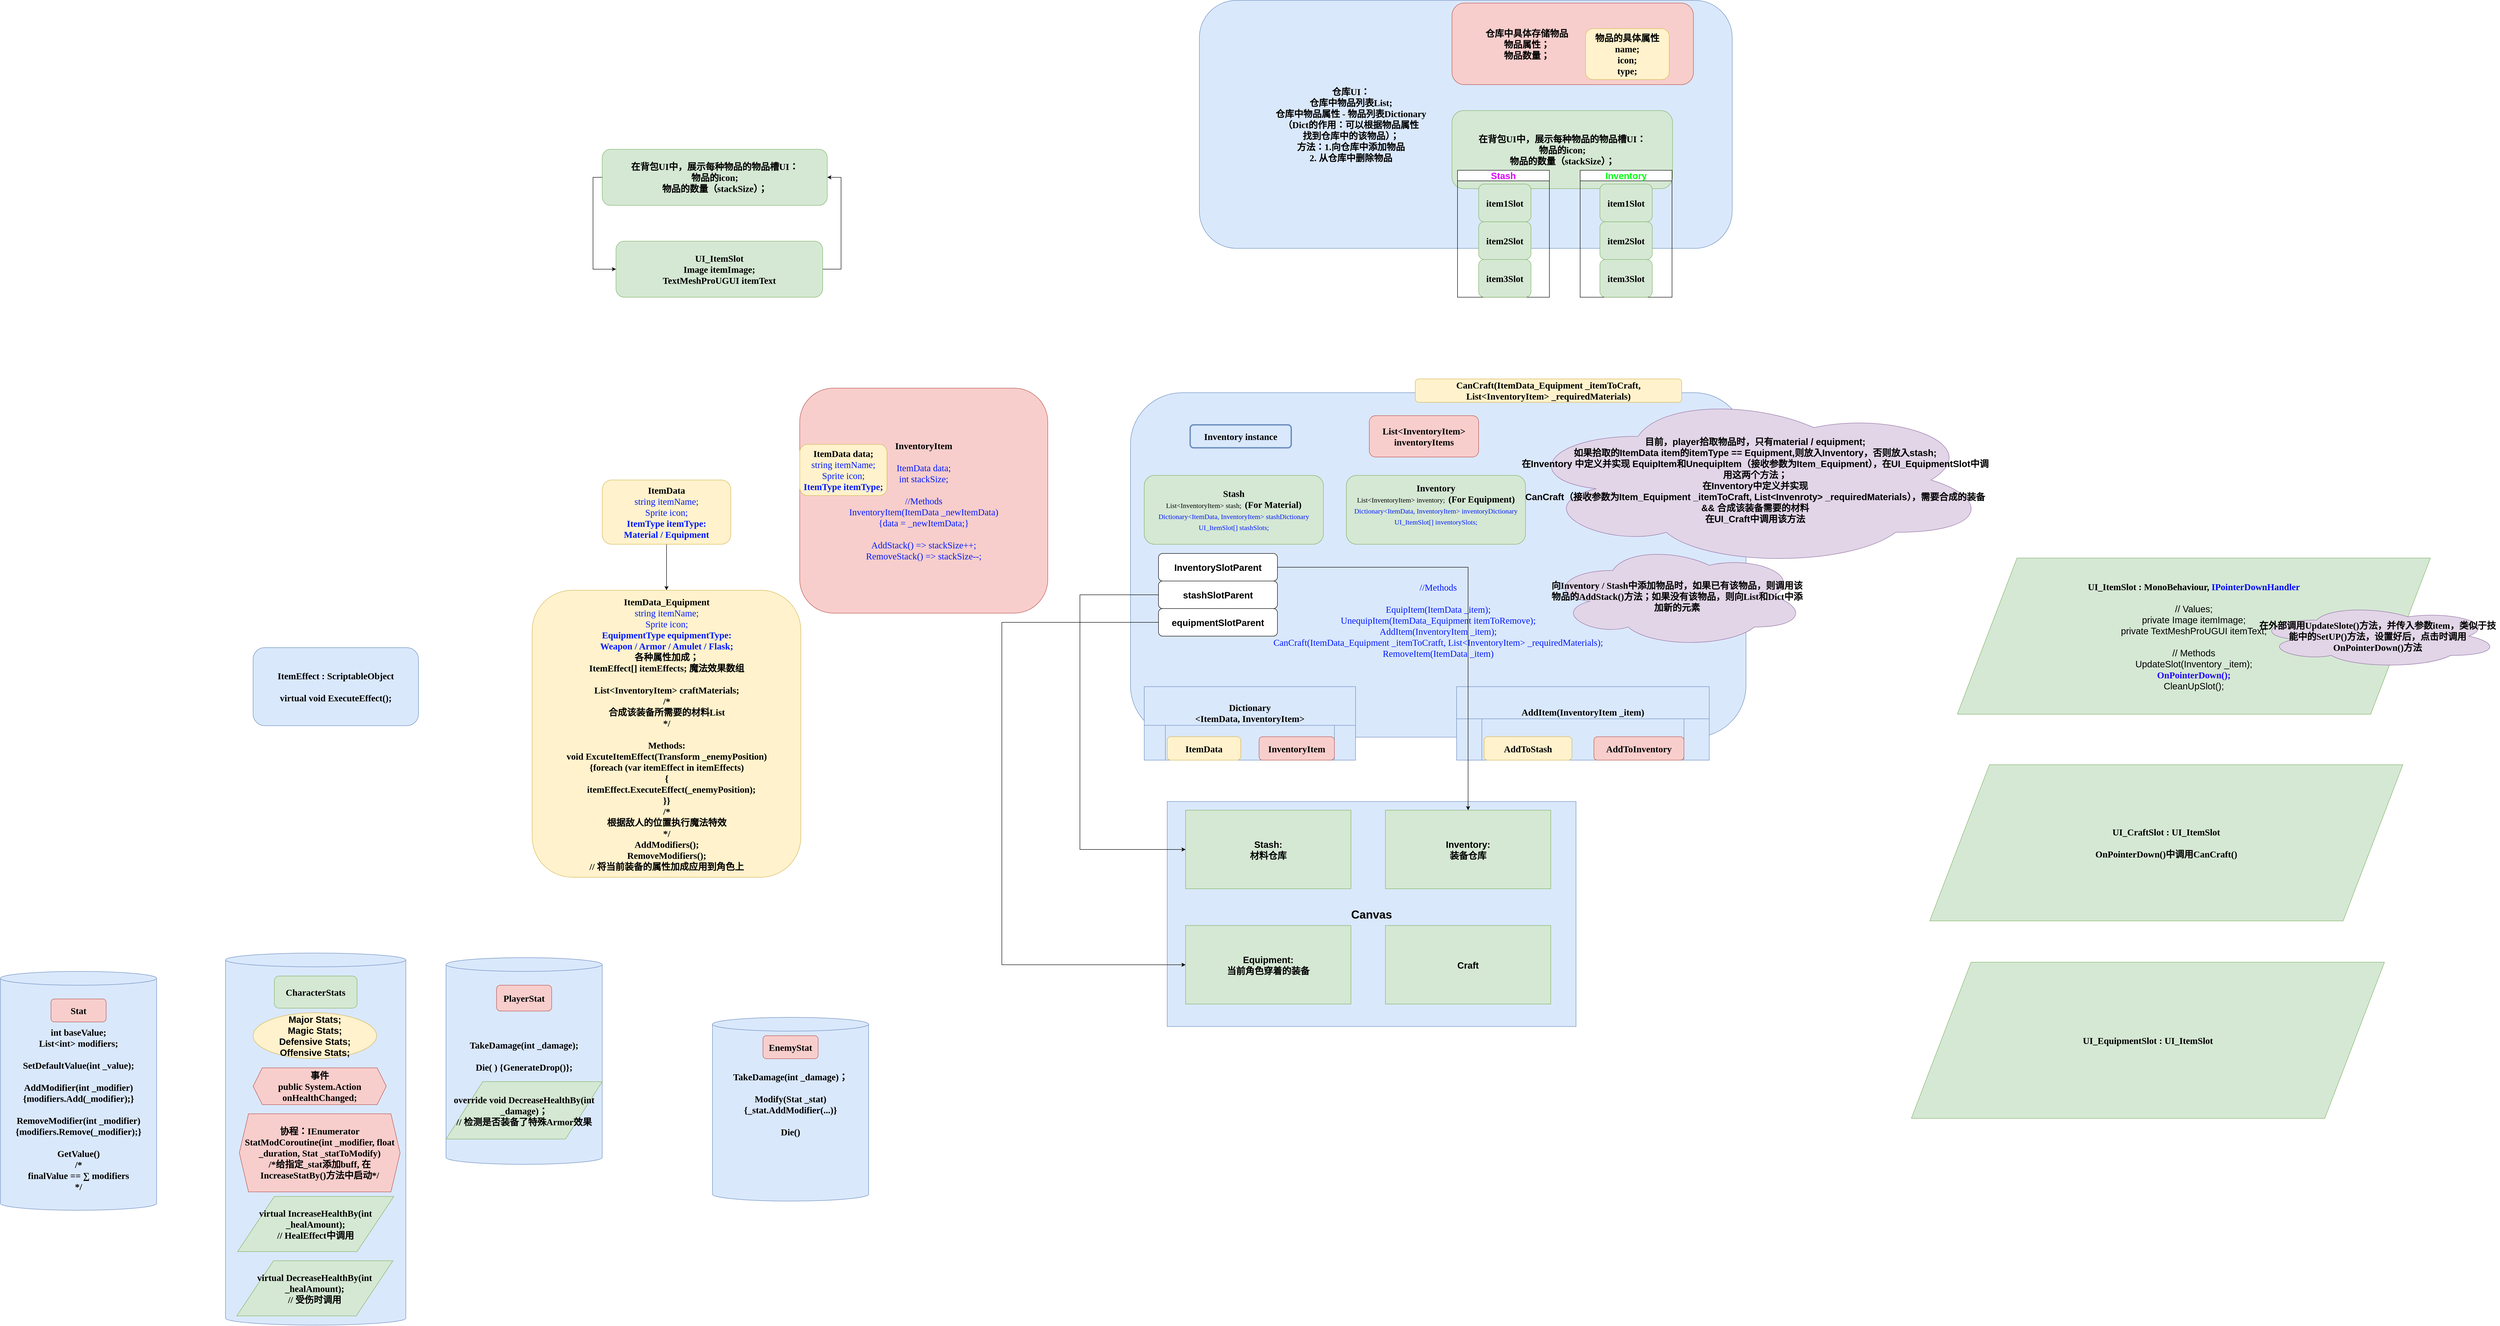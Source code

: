 <mxfile version="27.0.5">
  <diagram name="第 1 页" id="d9a0k_mFq8F035uaQbnA">
    <mxGraphModel dx="4110" dy="2723" grid="1" gridSize="10" guides="1" tooltips="1" connect="1" arrows="1" fold="1" page="1" pageScale="1" pageWidth="827" pageHeight="1169" math="0" shadow="0">
      <root>
        <mxCell id="0" />
        <mxCell id="1" parent="0" />
        <mxCell id="BGFAUAhON6pVx7UzGT0B-17" style="edgeStyle=orthogonalEdgeStyle;rounded=0;orthogonalLoop=1;jettySize=auto;html=1;exitX=0.5;exitY=1;exitDx=0;exitDy=0;" edge="1" parent="1" source="zPP25lYwPmgQLzwcbYbT-2" target="BGFAUAhON6pVx7UzGT0B-16">
          <mxGeometry relative="1" as="geometry" />
        </mxCell>
        <mxCell id="zPP25lYwPmgQLzwcbYbT-2" value="ItemData&lt;div&gt;&lt;span style=&quot;font-weight: normal;&quot;&gt;&lt;font style=&quot;color: rgb(0, 25, 255);&quot;&gt;string itemName;&lt;/font&gt;&lt;/span&gt;&lt;/div&gt;&lt;div&gt;&lt;span style=&quot;font-weight: normal;&quot;&gt;&lt;font style=&quot;color: rgb(0, 25, 255);&quot;&gt;Sprite icon;&lt;/font&gt;&lt;/span&gt;&lt;/div&gt;&lt;div&gt;&lt;font style=&quot;color: rgb(0, 25, 255);&quot;&gt;ItemType itemType:&lt;/font&gt;&lt;/div&gt;&lt;div&gt;&lt;font style=&quot;color: rgb(0, 25, 255);&quot;&gt;Material / Equipment&lt;/font&gt;&lt;/div&gt;" style="rounded=1;whiteSpace=wrap;html=1;fillColor=#fff2cc;strokeColor=#d6b656;fontSize=20;fontStyle=1;fontFamily=Comic Sans MS;" parent="1" vertex="1">
          <mxGeometry x="-90" y="220" width="280" height="140" as="geometry" />
        </mxCell>
        <mxCell id="zPP25lYwPmgQLzwcbYbT-7" value="" style="group;fontSize=12;" parent="1" vertex="1" connectable="0">
          <mxGeometry x="340" y="20" width="540" height="490" as="geometry" />
        </mxCell>
        <mxCell id="zPP25lYwPmgQLzwcbYbT-3" value="&lt;font&gt;InventoryItem&lt;/font&gt;&lt;div&gt;&lt;font&gt;&lt;br&gt;&lt;/font&gt;&lt;div&gt;&lt;span style=&quot;font-weight: normal;&quot;&gt;&lt;font style=&quot;color: rgb(0, 25, 255);&quot;&gt;ItemData data;&lt;/font&gt;&lt;/span&gt;&lt;/div&gt;&lt;div&gt;&lt;span style=&quot;font-weight: normal;&quot;&gt;&lt;font style=&quot;color: rgb(0, 25, 255);&quot;&gt;int stackSize;&lt;/font&gt;&lt;/span&gt;&lt;/div&gt;&lt;/div&gt;&lt;div&gt;&lt;span style=&quot;font-weight: normal;&quot;&gt;&lt;font style=&quot;color: rgb(0, 25, 255);&quot;&gt;&lt;br&gt;&lt;/font&gt;&lt;/span&gt;&lt;/div&gt;&lt;div&gt;&lt;span style=&quot;font-weight: normal;&quot;&gt;&lt;font style=&quot;color: rgb(0, 25, 255);&quot;&gt;//Methods&lt;/font&gt;&lt;/span&gt;&lt;/div&gt;&lt;div&gt;&lt;span style=&quot;font-weight: normal;&quot;&gt;&lt;font style=&quot;color: rgb(0, 25, 255);&quot;&gt;InventoryItem(ItemData _newItemData)&lt;/font&gt;&lt;/span&gt;&lt;/div&gt;&lt;div&gt;&lt;span style=&quot;font-weight: normal;&quot;&gt;&lt;font style=&quot;color: rgb(0, 25, 255);&quot;&gt;{data = _newItemData;}&lt;/font&gt;&lt;/span&gt;&lt;/div&gt;&lt;div&gt;&lt;span style=&quot;font-weight: normal;&quot;&gt;&lt;font style=&quot;color: rgb(0, 25, 255);&quot;&gt;&lt;br&gt;&lt;/font&gt;&lt;/span&gt;&lt;/div&gt;&lt;div&gt;&lt;font&gt;&lt;span style=&quot;font-weight: normal;&quot;&gt;&lt;font style=&quot;color: rgb(0, 25, 255);&quot;&gt;AddStack() =&amp;gt;&amp;nbsp;&lt;/font&gt;&lt;/span&gt;&lt;span style=&quot;color: rgb(0, 25, 255); font-weight: 400; background-color: transparent;&quot;&gt;stackSize++;&lt;/span&gt;&lt;/font&gt;&lt;/div&gt;&lt;div&gt;&lt;font&gt;&lt;span style=&quot;font-weight: normal;&quot;&gt;&lt;font style=&quot;color: rgb(0, 25, 255);&quot;&gt;RemoveStack() =&amp;gt;&amp;nbsp;&lt;/font&gt;&lt;/span&gt;&lt;span style=&quot;background-color: transparent; font-weight: 400;&quot;&gt;&lt;font color=&quot;#0019ff&quot;&gt;stackSize--;&lt;/font&gt;&lt;/span&gt;&lt;/font&gt;&lt;/div&gt;" style="rounded=1;whiteSpace=wrap;html=1;fillColor=#f8cecc;strokeColor=#b85450;fontSize=20;fontStyle=1;fontFamily=Comic Sans MS;" parent="zPP25lYwPmgQLzwcbYbT-7" vertex="1">
          <mxGeometry width="540" height="490.0" as="geometry" />
        </mxCell>
        <mxCell id="zPP25lYwPmgQLzwcbYbT-4" value="ItemData data;&lt;div&gt;&lt;span style=&quot;font-weight: normal;&quot;&gt;&lt;font style=&quot;color: rgb(0, 25, 255);&quot;&gt;string itemName;&lt;/font&gt;&lt;/span&gt;&lt;/div&gt;&lt;div&gt;&lt;span style=&quot;font-weight: normal;&quot;&gt;&lt;font style=&quot;color: rgb(0, 25, 255);&quot;&gt;Sprite icon;&lt;/font&gt;&lt;/span&gt;&lt;/div&gt;&lt;div&gt;&lt;span style=&quot;color: rgb(0, 25, 255);&quot;&gt;&lt;font&gt;ItemType itemType;&lt;/font&gt;&lt;/span&gt;&lt;span style=&quot;font-weight: normal;&quot;&gt;&lt;font style=&quot;color: rgb(0, 25, 255);&quot;&gt;&lt;/font&gt;&lt;/span&gt;&lt;/div&gt;" style="rounded=1;whiteSpace=wrap;html=1;fillColor=#fff2cc;strokeColor=#d6b656;fontSize=20;fontStyle=1;fontFamily=Comic Sans MS;" parent="zPP25lYwPmgQLzwcbYbT-7" vertex="1">
          <mxGeometry y="122.5" width="190" height="111.364" as="geometry" />
        </mxCell>
        <mxCell id="zPP25lYwPmgQLzwcbYbT-27" value="" style="group;fontSize=20;" parent="1" vertex="1" connectable="0">
          <mxGeometry x="1210" y="-824.24" width="1160" height="646.36" as="geometry" />
        </mxCell>
        <mxCell id="zPP25lYwPmgQLzwcbYbT-24" value="仓库UI：&lt;div&gt;仓库中物品列表List;&lt;/div&gt;&lt;div&gt;仓库中物品属性 - 物品列表Dictionary&lt;br&gt;（Dict的作用：可以根据物品属性&lt;br&gt;找到仓库中的该物品）；&lt;/div&gt;&lt;div&gt;方法：1.向仓库中添加物品&lt;/div&gt;&lt;div&gt;2. 从仓库中删除物品&lt;/div&gt;" style="rounded=1;whiteSpace=wrap;html=1;fillColor=#dae8fc;strokeColor=#6c8ebf;fontSize=20;fontStyle=1;fontFamily=Comic Sans MS;labelPosition=center;verticalLabelPosition=middle;align=center;verticalAlign=middle;spacingLeft=-500;" parent="zPP25lYwPmgQLzwcbYbT-27" vertex="1">
          <mxGeometry width="1160" height="540" as="geometry" />
        </mxCell>
        <mxCell id="zPP25lYwPmgQLzwcbYbT-28" value="" style="group" parent="zPP25lYwPmgQLzwcbYbT-27" vertex="1" connectable="0">
          <mxGeometry x="550" y="6" width="525.56" height="177.53" as="geometry" />
        </mxCell>
        <mxCell id="zPP25lYwPmgQLzwcbYbT-25" value="仓库中具体存储物品&lt;div&gt;物品属性；&lt;/div&gt;&lt;div&gt;物品数量；&lt;/div&gt;" style="rounded=1;whiteSpace=wrap;html=1;fillColor=#f8cecc;strokeColor=#b85450;fontSize=20;fontStyle=1;fontFamily=Comic Sans MS;container=0;labelPosition=center;verticalLabelPosition=middle;align=center;verticalAlign=middle;spacingLeft=-200;" parent="zPP25lYwPmgQLzwcbYbT-28" vertex="1">
          <mxGeometry width="525.56" height="177.53" as="geometry" />
        </mxCell>
        <mxCell id="zPP25lYwPmgQLzwcbYbT-26" value="物品的具体属性&lt;div&gt;name;&lt;/div&gt;&lt;div&gt;icon;&lt;/div&gt;&lt;div&gt;type;&lt;/div&gt;" style="rounded=1;whiteSpace=wrap;html=1;fillColor=#fff2cc;strokeColor=#d6b656;fontSize=20;fontStyle=1;fontFamily=Comic Sans MS;labelPosition=center;verticalLabelPosition=middle;align=center;verticalAlign=middle;" parent="zPP25lYwPmgQLzwcbYbT-28" vertex="1">
          <mxGeometry x="290.491" y="55.478" width="182.513" height="110.956" as="geometry" />
        </mxCell>
        <mxCell id="zPP25lYwPmgQLzwcbYbT-37" value="在背包UI中，展示每种物品的物品槽UI：&lt;div&gt;物品的icon;&lt;/div&gt;&lt;div&gt;物品的数量（stackSize）；&lt;/div&gt;" style="rounded=1;whiteSpace=wrap;html=1;fillColor=#d5e8d4;strokeColor=#82b366;fontSize=20;fontStyle=1;fontFamily=Comic Sans MS;labelPosition=center;verticalLabelPosition=middle;align=center;verticalAlign=middle;" parent="zPP25lYwPmgQLzwcbYbT-27" vertex="1">
          <mxGeometry x="550" y="240" width="480" height="170" as="geometry" />
        </mxCell>
        <mxCell id="zPP25lYwPmgQLzwcbYbT-48" value="Stash" style="swimlane;whiteSpace=wrap;html=1;fontSize=20;fontColor=#DD06FF;" parent="zPP25lYwPmgQLzwcbYbT-27" vertex="1">
          <mxGeometry x="562" y="370" width="200" height="276.36" as="geometry" />
        </mxCell>
        <mxCell id="zPP25lYwPmgQLzwcbYbT-40" value="item1Slot" style="rounded=1;whiteSpace=wrap;html=1;fillColor=#d5e8d4;strokeColor=#82b366;fontSize=20;fontStyle=1;fontFamily=Comic Sans MS;labelPosition=center;verticalLabelPosition=middle;align=center;verticalAlign=middle;" parent="zPP25lYwPmgQLzwcbYbT-27" vertex="1">
          <mxGeometry x="608" y="400" width="114" height="82.12" as="geometry" />
        </mxCell>
        <mxCell id="zPP25lYwPmgQLzwcbYbT-41" value="item2Slot" style="rounded=1;whiteSpace=wrap;html=1;fillColor=#d5e8d4;strokeColor=#82b366;fontSize=20;fontStyle=1;fontFamily=Comic Sans MS;labelPosition=center;verticalLabelPosition=middle;align=center;verticalAlign=middle;" parent="zPP25lYwPmgQLzwcbYbT-27" vertex="1">
          <mxGeometry x="608" y="482.12" width="114" height="82.12" as="geometry" />
        </mxCell>
        <mxCell id="zPP25lYwPmgQLzwcbYbT-42" value="item3Slot" style="rounded=1;whiteSpace=wrap;html=1;fillColor=#d5e8d4;strokeColor=#82b366;fontSize=20;fontStyle=1;fontFamily=Comic Sans MS;labelPosition=center;verticalLabelPosition=middle;align=center;verticalAlign=middle;" parent="zPP25lYwPmgQLzwcbYbT-27" vertex="1">
          <mxGeometry x="608" y="564.24" width="114" height="82.12" as="geometry" />
        </mxCell>
        <mxCell id="zPP25lYwPmgQLzwcbYbT-49" value="Inventory" style="swimlane;whiteSpace=wrap;html=1;fontSize=20;fontColor=#01FF12;" parent="zPP25lYwPmgQLzwcbYbT-27" vertex="1">
          <mxGeometry x="829" y="370" width="200" height="276.36" as="geometry" />
        </mxCell>
        <mxCell id="zPP25lYwPmgQLzwcbYbT-46" value="item1Slot" style="rounded=1;whiteSpace=wrap;html=1;fillColor=#d5e8d4;strokeColor=#82b366;fontSize=20;fontStyle=1;fontFamily=Comic Sans MS;labelPosition=center;verticalLabelPosition=middle;align=center;verticalAlign=middle;" parent="zPP25lYwPmgQLzwcbYbT-49" vertex="1">
          <mxGeometry x="43" y="30" width="114" height="82.12" as="geometry" />
        </mxCell>
        <mxCell id="zPP25lYwPmgQLzwcbYbT-45" value="item2Slot" style="rounded=1;whiteSpace=wrap;html=1;fillColor=#d5e8d4;strokeColor=#82b366;fontSize=20;fontStyle=1;fontFamily=Comic Sans MS;labelPosition=center;verticalLabelPosition=middle;align=center;verticalAlign=middle;" parent="zPP25lYwPmgQLzwcbYbT-49" vertex="1">
          <mxGeometry x="43" y="112.12" width="114" height="82.12" as="geometry" />
        </mxCell>
        <mxCell id="zPP25lYwPmgQLzwcbYbT-44" value="item3Slot" style="rounded=1;whiteSpace=wrap;html=1;fillColor=#d5e8d4;strokeColor=#82b366;fontSize=20;fontStyle=1;fontFamily=Comic Sans MS;labelPosition=center;verticalLabelPosition=middle;align=center;verticalAlign=middle;" parent="zPP25lYwPmgQLzwcbYbT-49" vertex="1">
          <mxGeometry x="43" y="194.24" width="114" height="82.12" as="geometry" />
        </mxCell>
        <mxCell id="zPP25lYwPmgQLzwcbYbT-36" value="" style="group" parent="1" vertex="1" connectable="0">
          <mxGeometry x="-90" y="-500" width="520" height="322.12" as="geometry" />
        </mxCell>
        <mxCell id="zPP25lYwPmgQLzwcbYbT-35" style="edgeStyle=orthogonalEdgeStyle;rounded=0;orthogonalLoop=1;jettySize=auto;html=1;entryX=1;entryY=0.5;entryDx=0;entryDy=0;" parent="zPP25lYwPmgQLzwcbYbT-36" source="zPP25lYwPmgQLzwcbYbT-29" target="zPP25lYwPmgQLzwcbYbT-30" edge="1">
          <mxGeometry relative="1" as="geometry">
            <Array as="points">
              <mxPoint x="520" y="261" />
              <mxPoint x="520" y="61" />
            </Array>
          </mxGeometry>
        </mxCell>
        <mxCell id="zPP25lYwPmgQLzwcbYbT-29" value="UI_ItemSlot&lt;div&gt;Image itemImage;&lt;/div&gt;&lt;div&gt;TextMeshProUGUI itemText&lt;/div&gt;" style="rounded=1;whiteSpace=wrap;html=1;fillColor=#d5e8d4;strokeColor=#82b366;fontSize=20;fontStyle=1;fontFamily=Comic Sans MS;labelPosition=center;verticalLabelPosition=middle;align=center;verticalAlign=middle;" parent="zPP25lYwPmgQLzwcbYbT-36" vertex="1">
          <mxGeometry x="30" y="200" width="450" height="122.12" as="geometry" />
        </mxCell>
        <mxCell id="zPP25lYwPmgQLzwcbYbT-30" value="在背包UI中，展示每种物品的物品槽UI：&lt;div&gt;物品的icon;&lt;/div&gt;&lt;div&gt;物品的数量（stackSize）；&lt;/div&gt;" style="rounded=1;whiteSpace=wrap;html=1;fillColor=#d5e8d4;strokeColor=#82b366;fontSize=20;fontStyle=1;fontFamily=Comic Sans MS;labelPosition=center;verticalLabelPosition=middle;align=center;verticalAlign=middle;" parent="zPP25lYwPmgQLzwcbYbT-36" vertex="1">
          <mxGeometry width="490" height="122.12" as="geometry" />
        </mxCell>
        <mxCell id="zPP25lYwPmgQLzwcbYbT-31" style="edgeStyle=orthogonalEdgeStyle;rounded=0;orthogonalLoop=1;jettySize=auto;html=1;entryX=0;entryY=0.5;entryDx=0;entryDy=0;exitX=0;exitY=0.5;exitDx=0;exitDy=0;" parent="zPP25lYwPmgQLzwcbYbT-36" source="zPP25lYwPmgQLzwcbYbT-30" target="zPP25lYwPmgQLzwcbYbT-29" edge="1">
          <mxGeometry relative="1" as="geometry" />
        </mxCell>
        <mxCell id="zPP25lYwPmgQLzwcbYbT-50" value="" style="group" parent="1" vertex="1" connectable="0">
          <mxGeometry x="1060" y="20" width="1940" height="800" as="geometry" />
        </mxCell>
        <mxCell id="zPP25lYwPmgQLzwcbYbT-6" value="&lt;div&gt;&lt;font&gt;&lt;br&gt;&lt;/font&gt;&lt;/div&gt;&lt;div&gt;&lt;font&gt;&lt;br&gt;&lt;/font&gt;&lt;/div&gt;&lt;div&gt;&lt;font&gt;&lt;br&gt;&lt;/font&gt;&lt;/div&gt;&lt;div&gt;&lt;font&gt;&lt;br&gt;&lt;/font&gt;&lt;/div&gt;&lt;div&gt;&lt;font&gt;&lt;br&gt;&lt;/font&gt;&lt;/div&gt;&lt;div&gt;&lt;font&gt;&lt;br&gt;&lt;/font&gt;&lt;/div&gt;&lt;div&gt;&lt;font&gt;&lt;br&gt;&lt;/font&gt;&lt;/div&gt;&lt;div&gt;&lt;font&gt;&lt;br&gt;&lt;/font&gt;&lt;/div&gt;&lt;div&gt;&lt;font&gt;&lt;br&gt;&lt;/font&gt;&lt;/div&gt;&lt;div&gt;&lt;font&gt;&lt;br&gt;&lt;/font&gt;&lt;/div&gt;&lt;div&gt;&lt;span style=&quot;font-weight: normal;&quot;&gt;&lt;font style=&quot;color: rgb(0, 25, 255);&quot;&gt;//Methods&lt;/font&gt;&lt;/span&gt;&lt;/div&gt;&lt;div&gt;&lt;br&gt;&lt;/div&gt;&lt;div&gt;&lt;font&gt;&lt;font color=&quot;#0019ff&quot;&gt;&lt;span style=&quot;font-weight: 400;&quot;&gt;EquipItem(&lt;/span&gt;&lt;/font&gt;&lt;span style=&quot;background-color: transparent; font-weight: 400;&quot;&gt;&lt;font color=&quot;#0019ff&quot;&gt;ItemData _item&lt;/font&gt;&lt;/span&gt;&lt;span style=&quot;font-weight: 400; color: light-dark(rgb(0, 25, 255), rgb(175, 196, 255)); background-color: transparent;&quot;&gt;);&lt;/span&gt;&lt;/font&gt;&lt;/div&gt;&lt;div&gt;&lt;span style=&quot;background-color: transparent;&quot;&gt;&lt;font color=&quot;#0019ff&quot;&gt;&lt;span style=&quot;font-weight: 400;&quot;&gt;UnequipItem(ItemData_Equipment itemToRemove);&lt;/span&gt;&lt;/font&gt;&lt;/span&gt;&lt;/div&gt;&lt;div&gt;&lt;span style=&quot;background-color: transparent;&quot;&gt;&lt;font color=&quot;#0019ff&quot;&gt;&lt;span style=&quot;font-weight: 400;&quot;&gt;AddItem(InventoryItem _item);&lt;/span&gt;&lt;/font&gt;&lt;/span&gt;&lt;/div&gt;&lt;div&gt;&lt;span style=&quot;background-color: transparent;&quot;&gt;&lt;font color=&quot;#0019ff&quot;&gt;&lt;span style=&quot;font-weight: 400;&quot;&gt;CanCraft(ItemData_Equipment _itemToCratft, List&amp;lt;InventoryItem&amp;gt; _requiredMaterials);&lt;/span&gt;&lt;/font&gt;&lt;/span&gt;&lt;/div&gt;&lt;div&gt;&lt;span style=&quot;background-color: transparent;&quot;&gt;&lt;font color=&quot;#0019ff&quot;&gt;&lt;span style=&quot;font-weight: 400;&quot;&gt;RemoveItem(ItemData _item)&lt;/span&gt;&lt;/font&gt;&lt;/span&gt;&lt;/div&gt;" style="rounded=1;whiteSpace=wrap;html=1;fillColor=#dae8fc;strokeColor=#6c8ebf;fontSize=20;fontStyle=1;fontFamily=Comic Sans MS;" parent="zPP25lYwPmgQLzwcbYbT-50" vertex="1">
          <mxGeometry y="10" width="1340" height="750" as="geometry" />
        </mxCell>
        <mxCell id="zPP25lYwPmgQLzwcbYbT-8" value="Inventory instance" style="rounded=1;whiteSpace=wrap;html=1;fillColor=#dae8fc;strokeColor=#6c8ebf;fontSize=20;fontStyle=1;fontFamily=Comic Sans MS;strokeWidth=3;" parent="zPP25lYwPmgQLzwcbYbT-50" vertex="1">
          <mxGeometry x="130" y="80" width="220" height="50" as="geometry" />
        </mxCell>
        <mxCell id="zPP25lYwPmgQLzwcbYbT-23" value="List&amp;lt;InventoryItem&amp;gt; inventoryItems" style="rounded=1;whiteSpace=wrap;html=1;fillColor=#f8cecc;strokeColor=#b85450;fontSize=20;fontStyle=1;fontFamily=Comic Sans MS;container=0;" parent="zPP25lYwPmgQLzwcbYbT-50" vertex="1">
          <mxGeometry x="520" y="60" width="238" height="90" as="geometry" />
        </mxCell>
        <mxCell id="zPP25lYwPmgQLzwcbYbT-39" value="" style="group" parent="zPP25lYwPmgQLzwcbYbT-50" vertex="1" connectable="0">
          <mxGeometry x="30" y="650" width="460" height="160" as="geometry" />
        </mxCell>
        <mxCell id="zPP25lYwPmgQLzwcbYbT-18" value="" style="group;fillColor=#dae8fc;strokeColor=#6c8ebf;container=0;" parent="zPP25lYwPmgQLzwcbYbT-39" vertex="1" connectable="0">
          <mxGeometry width="460" height="160" as="geometry" />
        </mxCell>
        <mxCell id="zPP25lYwPmgQLzwcbYbT-9" value="Dictionary&lt;div&gt;&amp;lt;ItemData, InventoryItem&amp;gt;&lt;/div&gt;" style="shape=process;whiteSpace=wrap;html=1;backgroundOutline=1;fontStyle=1;fontSize=20;fontFamily=Comic Sans MS;labelPosition=center;verticalLabelPosition=top;align=center;verticalAlign=bottom;container=0;fillColor=#dae8fc;strokeColor=#6c8ebf;" parent="zPP25lYwPmgQLzwcbYbT-39" vertex="1">
          <mxGeometry y="84.211" width="460" height="75.789" as="geometry" />
        </mxCell>
        <mxCell id="zPP25lYwPmgQLzwcbYbT-13" value="ItemData" style="rounded=1;whiteSpace=wrap;html=1;fillColor=#fff2cc;strokeColor=#d6b656;fontSize=20;fontStyle=1;fontFamily=Comic Sans MS;container=0;" parent="zPP25lYwPmgQLzwcbYbT-39" vertex="1">
          <mxGeometry x="50" y="109.091" width="160" height="50.909" as="geometry" />
        </mxCell>
        <mxCell id="zPP25lYwPmgQLzwcbYbT-16" value="InventoryItem" style="rounded=1;whiteSpace=wrap;html=1;fillColor=#f8cecc;strokeColor=#b85450;fontSize=20;fontStyle=1;fontFamily=Comic Sans MS;container=0;" parent="zPP25lYwPmgQLzwcbYbT-39" vertex="1">
          <mxGeometry x="250" y="109.091" width="164" height="50.909" as="geometry" />
        </mxCell>
        <mxCell id="zPP25lYwPmgQLzwcbYbT-52" value="&lt;div&gt;&lt;div&gt;Stash&lt;/div&gt;&lt;div&gt;&lt;div&gt;&lt;div&gt;&lt;span style=&quot;font-size: 15px; font-weight: 400;&quot;&gt;List&amp;lt;InventoryItem&amp;gt; stash;&amp;nbsp;&lt;/span&gt;&lt;span style=&quot;font-size: 15px;&quot;&gt;&amp;nbsp;&lt;/span&gt;&lt;font&gt;(For Material)&lt;/font&gt;&lt;/div&gt;&lt;div&gt;&lt;span style=&quot;font-weight: normal;&quot;&gt;&lt;font style=&quot;font-size: 15px; color: rgb(0, 25, 255);&quot;&gt;Dictionary&amp;lt;ItemData, InventoryItem&amp;gt; stashDictionary&lt;/font&gt;&lt;/span&gt;&lt;/div&gt;&lt;/div&gt;&lt;div&gt;&lt;font style=&quot;color: rgb(0, 25, 255);&quot;&gt;&lt;span style=&quot;font-size: 15px; font-weight: 400;&quot;&gt;UI_ItemSlot[] stashSlots;&lt;/span&gt;&lt;/font&gt;&lt;/div&gt;&lt;/div&gt;&lt;/div&gt;" style="rounded=1;whiteSpace=wrap;html=1;fillColor=#d5e8d4;strokeColor=#82b366;fontSize=20;fontStyle=1;fontFamily=Comic Sans MS;labelPosition=center;verticalLabelPosition=middle;align=center;verticalAlign=middle;" parent="zPP25lYwPmgQLzwcbYbT-50" vertex="1">
          <mxGeometry x="30" y="190" width="390" height="150" as="geometry" />
        </mxCell>
        <mxCell id="zPP25lYwPmgQLzwcbYbT-51" value="Inventory&lt;div&gt;&lt;div&gt;&lt;font&gt;&lt;span style=&quot;font-size: 15px; font-weight: 400;&quot;&gt;List&amp;lt;InventoryItem&amp;gt; inventory;&amp;nbsp;&lt;/span&gt;&lt;span style=&quot;font-size: 15px;&quot;&gt;&amp;nbsp;&lt;/span&gt;&lt;font&gt;(For Equipment)&lt;/font&gt;&lt;/font&gt;&lt;/div&gt;&lt;div&gt;&lt;span style=&quot;font-weight: normal;&quot;&gt;&lt;font style=&quot;font-size: 15px; color: rgb(0, 25, 255);&quot;&gt;Dictionary&amp;lt;ItemData, InventoryItem&amp;gt; inventoryDictionary&lt;/font&gt;&lt;/span&gt;&lt;/div&gt;&lt;/div&gt;&lt;div&gt;&lt;font style=&quot;color: rgb(0, 25, 255);&quot;&gt;&lt;font&gt;&lt;span style=&quot;font-size: 15px; font-weight: 400;&quot;&gt;UI_ItemSlot[] inventorySlots;&lt;/span&gt;&lt;/font&gt;&lt;/font&gt;&lt;/div&gt;&lt;div&gt;&lt;br&gt;&lt;/div&gt;" style="rounded=1;whiteSpace=wrap;html=1;fillColor=#d5e8d4;strokeColor=#82b366;fontSize=20;fontStyle=1;fontFamily=Comic Sans MS;labelPosition=center;verticalLabelPosition=middle;align=center;verticalAlign=middle;" parent="zPP25lYwPmgQLzwcbYbT-50" vertex="1">
          <mxGeometry x="470" y="190" width="390" height="150" as="geometry" />
        </mxCell>
        <mxCell id="zPP25lYwPmgQLzwcbYbT-71" value="" style="group;spacingTop=20;" parent="zPP25lYwPmgQLzwcbYbT-50" vertex="1" connectable="0">
          <mxGeometry x="710" y="650" width="550" height="160" as="geometry" />
        </mxCell>
        <mxCell id="zPP25lYwPmgQLzwcbYbT-72" value="" style="group;fillColor=#dae8fc;strokeColor=#6c8ebf;container=0;" parent="zPP25lYwPmgQLzwcbYbT-71" vertex="1" connectable="0">
          <mxGeometry width="550" height="160" as="geometry" />
        </mxCell>
        <mxCell id="zPP25lYwPmgQLzwcbYbT-73" value="AddItem(InventoryItem _item)" style="shape=process;whiteSpace=wrap;html=1;backgroundOutline=1;fontStyle=1;fontSize=20;fontFamily=Comic Sans MS;labelPosition=center;verticalLabelPosition=top;align=center;verticalAlign=bottom;container=0;fillColor=#dae8fc;strokeColor=#6c8ebf;" parent="zPP25lYwPmgQLzwcbYbT-71" vertex="1">
          <mxGeometry y="70" width="550" height="90" as="geometry" />
        </mxCell>
        <mxCell id="zPP25lYwPmgQLzwcbYbT-74" value="AddToStash" style="rounded=1;whiteSpace=wrap;html=1;fillColor=#fff2cc;strokeColor=#d6b656;fontSize=20;fontStyle=1;fontFamily=Comic Sans MS;container=0;" parent="zPP25lYwPmgQLzwcbYbT-71" vertex="1">
          <mxGeometry x="59.783" y="109.091" width="191.304" height="50.909" as="geometry" />
        </mxCell>
        <mxCell id="zPP25lYwPmgQLzwcbYbT-75" value="AddToInventory" style="rounded=1;whiteSpace=wrap;html=1;fillColor=#f8cecc;strokeColor=#b85450;fontSize=20;fontStyle=1;fontFamily=Comic Sans MS;container=0;" parent="zPP25lYwPmgQLzwcbYbT-71" vertex="1">
          <mxGeometry x="298.913" y="109.091" width="196.087" height="50.909" as="geometry" />
        </mxCell>
        <mxCell id="zPP25lYwPmgQLzwcbYbT-64" value="向Inventory / Stash中添加物品时，如果已有该物品，则调用该物品的AddStack()方法；如果没有该物品，则向List和Dict中添加新的元素" style="ellipse;shape=cloud;whiteSpace=wrap;html=1;fontSize=20;fontStyle=1;fontFamily=Comic Sans MS;fillColor=#e1d5e7;strokeColor=#9673a6;" parent="zPP25lYwPmgQLzwcbYbT-50" vertex="1">
          <mxGeometry x="910" y="341" width="560" height="224" as="geometry" />
        </mxCell>
        <mxCell id="zPP25lYwPmgQLzwcbYbT-76" value="&lt;span style=&quot;font-weight: 700;&quot;&gt;目前，player拾取物品时，只有material / equipment;&lt;/span&gt;&lt;div style=&quot;font-weight: 700;&quot;&gt;如果拾取的ItemData item的itemType ==&amp;nbsp;Equipment,则放入Inventory，否则放入stash;&lt;/div&gt;&lt;div style=&quot;font-weight: 700;&quot;&gt;在Inventory 中定义并实现 EquipItem和UnequipItem（接收参数为Item_Equipment），在UI_EquipmentSlot中调用这两个方法；&lt;/div&gt;&lt;div style=&quot;font-weight: 700;&quot;&gt;在Inventory中定义并实现&lt;/div&gt;&lt;div style=&quot;font-weight: 700;&quot;&gt;CanCraft（接收参数为Item_Equipment _itemToCraft, List&amp;lt;Invenroty&amp;gt; _requiredMaterials），需要合成的装备 &amp;amp;&amp;amp; 合成该装备需要的材料&lt;/div&gt;&lt;div style=&quot;font-weight: 700;&quot;&gt;在UI_Craft中调用该方法&lt;/div&gt;" style="ellipse;shape=cloud;whiteSpace=wrap;html=1;fillColor=#e1d5e7;strokeColor=#9673a6;fontSize=20;" parent="zPP25lYwPmgQLzwcbYbT-50" vertex="1">
          <mxGeometry x="850" y="10" width="1020" height="380" as="geometry" />
        </mxCell>
        <mxCell id="BGFAUAhON6pVx7UzGT0B-7" value="InventorySlotParent" style="rounded=1;whiteSpace=wrap;html=1;fontSize=20;fontStyle=1" vertex="1" parent="zPP25lYwPmgQLzwcbYbT-50">
          <mxGeometry x="61" y="360" width="259" height="60" as="geometry" />
        </mxCell>
        <mxCell id="BGFAUAhON6pVx7UzGT0B-8" value="stashSlotParent" style="rounded=1;whiteSpace=wrap;html=1;fontSize=20;fontStyle=1" vertex="1" parent="zPP25lYwPmgQLzwcbYbT-50">
          <mxGeometry x="61" y="420" width="259" height="60" as="geometry" />
        </mxCell>
        <mxCell id="BGFAUAhON6pVx7UzGT0B-9" value="equipmentSlotParent" style="rounded=1;whiteSpace=wrap;html=1;fontSize=20;fontStyle=1" vertex="1" parent="zPP25lYwPmgQLzwcbYbT-50">
          <mxGeometry x="61" y="480" width="259" height="60" as="geometry" />
        </mxCell>
        <mxCell id="BGFAUAhON6pVx7UzGT0B-15" value="CanCraft(ItemData_Equipment _itemToCraft, List&amp;lt;InventoryItem&amp;gt; _requiredMaterials)" style="rounded=1;whiteSpace=wrap;html=1;fillColor=#fff2cc;strokeColor=#d6b656;fontSize=20;fontStyle=1;fontFamily=Comic Sans MS;container=0;" vertex="1" parent="zPP25lYwPmgQLzwcbYbT-50">
          <mxGeometry x="620" y="-20" width="580" height="50.91" as="geometry" />
        </mxCell>
        <mxCell id="zPP25lYwPmgQLzwcbYbT-70" value="" style="group" parent="1" vertex="1" connectable="0">
          <mxGeometry x="2860" y="390" width="1180" height="340" as="geometry" />
        </mxCell>
        <mxCell id="zPP25lYwPmgQLzwcbYbT-68" value="&lt;font face=&quot;Comic Sans MS&quot;&gt;&lt;b&gt;UI_ItemSlot : MonoBehaviour, &lt;font style=&quot;color: rgb(1, 9, 255);&quot;&gt;IPointerDownHandler&lt;/font&gt;&lt;/b&gt;&lt;/font&gt;&lt;div&gt;&lt;br&gt;&lt;/div&gt;&lt;div&gt;// Values;&lt;/div&gt;&lt;div&gt;private Image itemImage;&lt;/div&gt;&lt;div&gt;private TextMeshProUGUI itemText;&lt;/div&gt;&lt;div&gt;&lt;br&gt;&lt;/div&gt;&lt;div&gt;// Methods&lt;/div&gt;&lt;div&gt;UpdateSlot(Inventory _item);&lt;br&gt;&lt;b&gt;&lt;font style=&quot;color: rgb(31, 6, 255);&quot; face=&quot;Comic Sans MS&quot;&gt;OnPointerDown();&lt;/font&gt;&lt;/b&gt;&lt;br&gt;CleanUpSlot();&lt;/div&gt;" style="shape=parallelogram;perimeter=parallelogramPerimeter;whiteSpace=wrap;html=1;fixedSize=1;fillColor=#d5e8d4;strokeColor=#82b366;fontSize=20;fontStyle=0;size=130;" parent="zPP25lYwPmgQLzwcbYbT-70" vertex="1">
          <mxGeometry width="1030" height="340" as="geometry" />
        </mxCell>
        <mxCell id="zPP25lYwPmgQLzwcbYbT-69" value="在外部调用UpdateSlote()方法，并传入参数item，类似于技能中的SetUP()方法，设置好后，点击时调用OnPointerDown()方法" style="ellipse;shape=cloud;whiteSpace=wrap;html=1;fontSize=20;fontStyle=1;fontFamily=Comic Sans MS;fillColor=#e1d5e7;strokeColor=#9673a6;" parent="zPP25lYwPmgQLzwcbYbT-70" vertex="1">
          <mxGeometry x="650" y="100" width="530" height="140" as="geometry" />
        </mxCell>
        <mxCell id="BGFAUAhON6pVx7UzGT0B-10" value="" style="group" vertex="1" connectable="0" parent="1">
          <mxGeometry x="1140" y="920" width="890" height="490" as="geometry" />
        </mxCell>
        <mxCell id="BGFAUAhON6pVx7UzGT0B-2" value="&lt;b&gt;&lt;font style=&quot;font-size: 25px;&quot;&gt;Canvas&lt;/font&gt;&lt;/b&gt;" style="rounded=0;whiteSpace=wrap;html=1;fillColor=#dae8fc;strokeColor=#6c8ebf;fontSize=20;" vertex="1" parent="BGFAUAhON6pVx7UzGT0B-10">
          <mxGeometry width="890" height="490" as="geometry" />
        </mxCell>
        <mxCell id="BGFAUAhON6pVx7UzGT0B-3" value="Stash:&lt;div&gt;材料仓库&lt;/div&gt;" style="rounded=0;whiteSpace=wrap;html=1;fillColor=#d5e8d4;strokeColor=#82b366;fontSize=20;fontStyle=1" vertex="1" parent="BGFAUAhON6pVx7UzGT0B-10">
          <mxGeometry x="40" y="19" width="360" height="171" as="geometry" />
        </mxCell>
        <mxCell id="BGFAUAhON6pVx7UzGT0B-4" value="Inventory:&lt;div&gt;装备仓库&lt;/div&gt;" style="rounded=0;whiteSpace=wrap;html=1;fillColor=#d5e8d4;strokeColor=#82b366;fontSize=20;fontStyle=1" vertex="1" parent="BGFAUAhON6pVx7UzGT0B-10">
          <mxGeometry x="475" y="19" width="360" height="171" as="geometry" />
        </mxCell>
        <mxCell id="BGFAUAhON6pVx7UzGT0B-5" value="Equipment:&lt;div&gt;当前角色穿着的装备&lt;/div&gt;" style="rounded=0;whiteSpace=wrap;html=1;fillColor=#d5e8d4;strokeColor=#82b366;fontSize=20;fontStyle=1" vertex="1" parent="BGFAUAhON6pVx7UzGT0B-10">
          <mxGeometry x="40" y="270" width="360" height="171" as="geometry" />
        </mxCell>
        <mxCell id="BGFAUAhON6pVx7UzGT0B-6" value="Craft" style="rounded=0;whiteSpace=wrap;html=1;fillColor=#d5e8d4;strokeColor=#82b366;fontSize=20;fontStyle=1" vertex="1" parent="BGFAUAhON6pVx7UzGT0B-10">
          <mxGeometry x="475" y="270" width="360" height="171" as="geometry" />
        </mxCell>
        <mxCell id="BGFAUAhON6pVx7UzGT0B-11" style="edgeStyle=orthogonalEdgeStyle;rounded=0;orthogonalLoop=1;jettySize=auto;html=1;entryX=0;entryY=0.5;entryDx=0;entryDy=0;exitX=0;exitY=0.5;exitDx=0;exitDy=0;" edge="1" parent="1" source="BGFAUAhON6pVx7UzGT0B-8" target="BGFAUAhON6pVx7UzGT0B-3">
          <mxGeometry relative="1" as="geometry">
            <Array as="points">
              <mxPoint x="950" y="470" />
              <mxPoint x="950" y="1025" />
            </Array>
          </mxGeometry>
        </mxCell>
        <mxCell id="BGFAUAhON6pVx7UzGT0B-12" style="edgeStyle=orthogonalEdgeStyle;rounded=0;orthogonalLoop=1;jettySize=auto;html=1;exitX=0;exitY=0.5;exitDx=0;exitDy=0;entryX=0;entryY=0.5;entryDx=0;entryDy=0;" edge="1" parent="1" source="BGFAUAhON6pVx7UzGT0B-9" target="BGFAUAhON6pVx7UzGT0B-5">
          <mxGeometry relative="1" as="geometry">
            <Array as="points">
              <mxPoint x="780" y="530" />
              <mxPoint x="780" y="1276" />
            </Array>
          </mxGeometry>
        </mxCell>
        <mxCell id="BGFAUAhON6pVx7UzGT0B-13" style="edgeStyle=orthogonalEdgeStyle;rounded=0;orthogonalLoop=1;jettySize=auto;html=1;exitX=1;exitY=0.5;exitDx=0;exitDy=0;entryX=0.5;entryY=0;entryDx=0;entryDy=0;" edge="1" parent="1" source="BGFAUAhON6pVx7UzGT0B-7" target="BGFAUAhON6pVx7UzGT0B-4">
          <mxGeometry relative="1" as="geometry" />
        </mxCell>
        <mxCell id="BGFAUAhON6pVx7UzGT0B-16" value="&lt;font&gt;ItemData_Equipment&lt;/font&gt;&lt;div&gt;&lt;span style=&quot;font-weight: normal;&quot;&gt;&lt;font style=&quot;color: rgb(0, 25, 255);&quot;&gt;string itemName;&lt;/font&gt;&lt;/span&gt;&lt;/div&gt;&lt;div&gt;&lt;span style=&quot;font-weight: normal;&quot;&gt;&lt;font style=&quot;color: rgb(0, 25, 255);&quot;&gt;Sprite icon;&lt;/font&gt;&lt;/span&gt;&lt;/div&gt;&lt;div&gt;&lt;font style=&quot;color: rgb(0, 25, 255);&quot;&gt;EquipmentType equipmentType:&lt;/font&gt;&lt;/div&gt;&lt;div&gt;&lt;font style=&quot;color: rgb(0, 25, 255);&quot;&gt;Weapon / Armor / Amulet / Flask;&lt;/font&gt;&lt;/div&gt;&lt;div&gt;各种属性加成；&lt;/div&gt;&lt;div&gt;ItemEffect[] itemEffects; 魔法效果数组&lt;/div&gt;&lt;div&gt;&lt;br&gt;&lt;/div&gt;&lt;div&gt;List&amp;lt;InventoryItem&amp;gt; craftMaterials;&lt;/div&gt;&lt;div&gt;/*&lt;/div&gt;&lt;div&gt;合成该装备所需要的材料List&lt;/div&gt;&lt;div&gt;*/&lt;/div&gt;&lt;div&gt;&lt;br&gt;&lt;/div&gt;&lt;div&gt;Methods:&lt;/div&gt;&lt;div&gt;void ExcuteItemEffect(Transform _enemyPosition)&lt;br&gt;{&lt;span style=&quot;background-color: transparent; color: light-dark(rgb(0, 0, 0), rgb(255, 255, 255));&quot;&gt;foreach (var itemEffect in itemEffects)&lt;/span&gt;&lt;div&gt;{&lt;/div&gt;&lt;div&gt;&amp;nbsp; &amp;nbsp; itemEffect.ExecuteEffect(_enemyPosition);&lt;/div&gt;&lt;div&gt;}&lt;span style=&quot;background-color: transparent; color: light-dark(rgb(0, 0, 0), rgb(255, 255, 255));&quot;&gt;}&lt;/span&gt;&lt;/div&gt;&lt;/div&gt;&lt;div&gt;/*&lt;/div&gt;&lt;div&gt;根据敌人的位置执行魔法特效&lt;/div&gt;&lt;div&gt;*/&lt;/div&gt;&lt;div&gt;AddModifiers();&lt;/div&gt;&lt;div&gt;RemoveModifiers();&lt;/div&gt;&lt;div&gt;// 将当前装备的属性加成应用到角色上&lt;/div&gt;" style="rounded=1;whiteSpace=wrap;html=1;fillColor=#fff2cc;strokeColor=#d6b656;fontSize=20;fontStyle=1;fontFamily=Comic Sans MS;" vertex="1" parent="1">
          <mxGeometry x="-242.5" y="460" width="585" height="625" as="geometry" />
        </mxCell>
        <mxCell id="BGFAUAhON6pVx7UzGT0B-18" value="&lt;font face=&quot;Comic Sans MS&quot;&gt;&lt;b&gt;UI_CraftSlot : UI_ItemSlot&lt;/b&gt;&lt;/font&gt;&lt;div&gt;&lt;font face=&quot;Comic Sans MS&quot;&gt;&lt;b&gt;&lt;br&gt;&lt;/b&gt;&lt;/font&gt;&lt;/div&gt;&lt;div&gt;&lt;font face=&quot;Comic Sans MS&quot;&gt;&lt;b&gt;OnPointerDown()中调用CanCraft()&lt;/b&gt;&lt;/font&gt;&lt;/div&gt;" style="shape=parallelogram;perimeter=parallelogramPerimeter;whiteSpace=wrap;html=1;fixedSize=1;fillColor=#d5e8d4;strokeColor=#82b366;fontSize=20;fontStyle=0;size=130;" vertex="1" parent="1">
          <mxGeometry x="2800" y="840" width="1030" height="340" as="geometry" />
        </mxCell>
        <mxCell id="BGFAUAhON6pVx7UzGT0B-19" value="&lt;font face=&quot;Comic Sans MS&quot;&gt;&lt;b&gt;UI_EquipmentSlot : UI_ItemSlot&lt;/b&gt;&lt;/font&gt;" style="shape=parallelogram;perimeter=parallelogramPerimeter;whiteSpace=wrap;html=1;fixedSize=1;fillColor=#d5e8d4;strokeColor=#82b366;fontSize=20;fontStyle=0;size=130;" vertex="1" parent="1">
          <mxGeometry x="2760" y="1270" width="1030" height="340" as="geometry" />
        </mxCell>
        <mxCell id="BGFAUAhON6pVx7UzGT0B-21" value="ItemEffect : ScriptableObject&lt;div&gt;&lt;br&gt;&lt;/div&gt;&lt;div&gt;virtual void ExecuteEffect();&lt;/div&gt;" style="rounded=1;whiteSpace=wrap;html=1;fontStyle=1;fontSize=20;fontFamily=Comic Sans MS;fillColor=#dae8fc;strokeColor=#6c8ebf;" vertex="1" parent="1">
          <mxGeometry x="-850" y="585" width="360" height="170" as="geometry" />
        </mxCell>
        <mxCell id="BGFAUAhON6pVx7UzGT0B-26" value="" style="shape=cylinder3;whiteSpace=wrap;html=1;boundedLbl=1;backgroundOutline=1;size=15;fillColor=#dae8fc;strokeColor=#6c8ebf;fontSize=20;fontStyle=1;fontFamily=Comic Sans MS;" vertex="1" parent="1">
          <mxGeometry x="-910" y="1250" width="392.5" height="810" as="geometry" />
        </mxCell>
        <mxCell id="BGFAUAhON6pVx7UzGT0B-25" value="CharacterStats" style="rounded=1;whiteSpace=wrap;html=1;fontSize=20;fontFamily=Comic Sans MS;fontStyle=1;fillColor=#d5e8d4;strokeColor=#82b366;" vertex="1" parent="1">
          <mxGeometry x="-803.74" y="1300" width="180" height="70" as="geometry" />
        </mxCell>
        <mxCell id="BGFAUAhON6pVx7UzGT0B-27" value="Major Stats;&lt;div&gt;Magic Stats;&lt;/div&gt;&lt;div&gt;Defensive Stats;&lt;/div&gt;&lt;div&gt;Offensive Stats;&lt;/div&gt;" style="ellipse;whiteSpace=wrap;html=1;fillColor=#fff2cc;strokeColor=#d6b656;fontSize=20;fontStyle=1" vertex="1" parent="1">
          <mxGeometry x="-850" y="1380" width="268.75" height="100" as="geometry" />
        </mxCell>
        <mxCell id="BGFAUAhON6pVx7UzGT0B-35" value="" style="group" vertex="1" connectable="0" parent="1">
          <mxGeometry x="-1400" y="1410" width="340" height="400" as="geometry" />
        </mxCell>
        <mxCell id="BGFAUAhON6pVx7UzGT0B-22" value="&lt;font style=&quot;color: rgb(1, 255, 18); font-size: 25px;&quot;&gt;Stat&lt;/font&gt;&lt;div&gt;&lt;br&gt;&lt;/div&gt;&lt;div&gt;int baseValue;&lt;/div&gt;&lt;div&gt;List&amp;lt;int&amp;gt; modifiers;&lt;/div&gt;&lt;div&gt;&lt;br&gt;&lt;/div&gt;&lt;div&gt;SetDefaultValue(int _value);&lt;br&gt;&lt;br&gt;AddModifier(int _modifier)&lt;br&gt;{modifiers.Add(_modifier);}&lt;br&gt;&lt;br&gt;&lt;/div&gt;&lt;div&gt;RemoveModifier(int _modifier)&lt;br&gt;{modifiers.Remove(_modifier);}&lt;/div&gt;&lt;div&gt;&lt;br&gt;&lt;/div&gt;&lt;div&gt;GetValue()&lt;br&gt;/*&lt;/div&gt;&lt;div&gt;finalValue == ∑ modifiers&lt;/div&gt;&lt;div&gt;*/&lt;/div&gt;" style="shape=cylinder3;whiteSpace=wrap;html=1;boundedLbl=1;backgroundOutline=1;size=15;fillColor=#dae8fc;strokeColor=#6c8ebf;fontSize=20;fontStyle=1;fontFamily=Comic Sans MS;" vertex="1" parent="BGFAUAhON6pVx7UzGT0B-35">
          <mxGeometry y="-120" width="340" height="520" as="geometry" />
        </mxCell>
        <mxCell id="BGFAUAhON6pVx7UzGT0B-23" value="Stat" style="rounded=1;whiteSpace=wrap;html=1;fillColor=#f8cecc;strokeColor=#b85450;fontSize=20;fontStyle=1;fontColor=#000000;fontFamily=Comic Sans MS;" vertex="1" parent="BGFAUAhON6pVx7UzGT0B-35">
          <mxGeometry x="110" y="-60" width="120" height="50" as="geometry" />
        </mxCell>
        <mxCell id="BGFAUAhON6pVx7UzGT0B-42" value="" style="group" vertex="1" connectable="0" parent="1">
          <mxGeometry x="150" y="1390" width="340" height="400" as="geometry" />
        </mxCell>
        <mxCell id="BGFAUAhON6pVx7UzGT0B-43" value="TakeDamage(int _damage)；&lt;div&gt;&lt;br&gt;&lt;/div&gt;&lt;div&gt;Modify(Stat _stat)&lt;br&gt;{_stat.AddModifier(...)}&lt;/div&gt;&lt;div&gt;&lt;br&gt;&lt;/div&gt;&lt;div&gt;Die()&lt;br&gt;&lt;div&gt;&lt;br&gt;&lt;/div&gt;&lt;div&gt;&lt;br&gt;&lt;/div&gt;&lt;/div&gt;" style="shape=cylinder3;whiteSpace=wrap;html=1;boundedLbl=1;backgroundOutline=1;size=15;fillColor=#dae8fc;strokeColor=#6c8ebf;fontSize=20;fontStyle=1;fontFamily=Comic Sans MS;" vertex="1" parent="BGFAUAhON6pVx7UzGT0B-42">
          <mxGeometry width="340" height="400" as="geometry" />
        </mxCell>
        <mxCell id="BGFAUAhON6pVx7UzGT0B-44" value="EnemyStat" style="rounded=1;whiteSpace=wrap;html=1;fillColor=#f8cecc;strokeColor=#b85450;fontSize=20;fontStyle=1;fontColor=#000000;fontFamily=Comic Sans MS;" vertex="1" parent="BGFAUAhON6pVx7UzGT0B-42">
          <mxGeometry x="110" y="40" width="120" height="50" as="geometry" />
        </mxCell>
        <mxCell id="BGFAUAhON6pVx7UzGT0B-45" value="&lt;div&gt;事件&lt;/div&gt;public System.Action onHealthChanged;" style="shape=hexagon;perimeter=hexagonPerimeter2;whiteSpace=wrap;html=1;fixedSize=1;fillColor=#f8cecc;strokeColor=#b85450;fontSize=20;fontStyle=1;fontFamily=Comic Sans MS;" vertex="1" parent="1">
          <mxGeometry x="-850" y="1500" width="290" height="80" as="geometry" />
        </mxCell>
        <mxCell id="BGFAUAhON6pVx7UzGT0B-46" value="协程：IEnumerator StatModCoroutine(int _modifier, float _duration, Stat _statToModify)&lt;div&gt;/*给指定_stat添加buff, 在IncreaseStatBy()方法中启动*/&lt;/div&gt;" style="shape=hexagon;perimeter=hexagonPerimeter2;whiteSpace=wrap;html=1;fixedSize=1;fillColor=#f8cecc;strokeColor=#b85450;fontSize=20;fontStyle=1;fontFamily=Comic Sans MS;" vertex="1" parent="1">
          <mxGeometry x="-880" y="1600" width="350" height="170" as="geometry" />
        </mxCell>
        <mxCell id="BGFAUAhON6pVx7UzGT0B-47" value="" style="group" vertex="1" connectable="0" parent="1">
          <mxGeometry x="-430" y="1260" width="350" height="450" as="geometry" />
        </mxCell>
        <mxCell id="BGFAUAhON6pVx7UzGT0B-40" value="TakeDamage(int _damage);&lt;div&gt;&lt;br&gt;&lt;/div&gt;&lt;div&gt;Die( ) {GenerateDrop()};&lt;/div&gt;&lt;div&gt;&lt;br&gt;&lt;/div&gt;&lt;div&gt;&lt;br&gt;&lt;/div&gt;" style="shape=cylinder3;whiteSpace=wrap;html=1;boundedLbl=1;backgroundOutline=1;size=15;fillColor=#dae8fc;strokeColor=#6c8ebf;fontSize=20;fontStyle=1;fontFamily=Comic Sans MS;" vertex="1" parent="BGFAUAhON6pVx7UzGT0B-47">
          <mxGeometry width="340" height="450" as="geometry" />
        </mxCell>
        <mxCell id="BGFAUAhON6pVx7UzGT0B-41" value="PlayerStat" style="rounded=1;whiteSpace=wrap;html=1;fillColor=#f8cecc;strokeColor=#b85450;fontSize=20;fontStyle=1;fontColor=#000000;fontFamily=Comic Sans MS;" vertex="1" parent="BGFAUAhON6pVx7UzGT0B-47">
          <mxGeometry x="110" y="60" width="120" height="56.25" as="geometry" />
        </mxCell>
        <mxCell id="BGFAUAhON6pVx7UzGT0B-48" value="override void DecreaseHealthBy(int _damage)；&lt;br&gt;&lt;div&gt;// 检测是否装备了特殊Armor效果&lt;/div&gt;" style="shape=parallelogram;perimeter=parallelogramPerimeter;whiteSpace=wrap;html=1;fixedSize=1;fontSize=20;fontStyle=1;fontFamily=Comic Sans MS;size=80;fillColor=#d5e8d4;strokeColor=#82b366;" vertex="1" parent="BGFAUAhON6pVx7UzGT0B-47">
          <mxGeometry y="270" width="340" height="125" as="geometry" />
        </mxCell>
        <mxCell id="BGFAUAhON6pVx7UzGT0B-49" value="virtual IncreaseHealthBy(int _healAmount);&lt;div&gt;// HealEffect中调用&lt;/div&gt;" style="shape=parallelogram;perimeter=parallelogramPerimeter;whiteSpace=wrap;html=1;fixedSize=1;fontSize=20;fontStyle=1;fontFamily=Comic Sans MS;size=80;fillColor=#d5e8d4;strokeColor=#82b366;" vertex="1" parent="1">
          <mxGeometry x="-883.74" y="1780" width="340" height="120" as="geometry" />
        </mxCell>
        <mxCell id="BGFAUAhON6pVx7UzGT0B-50" value="virtual DecreaseHealthBy(int _healAmount);&lt;div&gt;// 受伤时调用&lt;/div&gt;" style="shape=parallelogram;perimeter=parallelogramPerimeter;whiteSpace=wrap;html=1;fixedSize=1;fontSize=20;fontStyle=1;fontFamily=Comic Sans MS;size=80;fillColor=#d5e8d4;strokeColor=#82b366;" vertex="1" parent="1">
          <mxGeometry x="-885.62" y="1920" width="340" height="120" as="geometry" />
        </mxCell>
      </root>
    </mxGraphModel>
  </diagram>
</mxfile>
